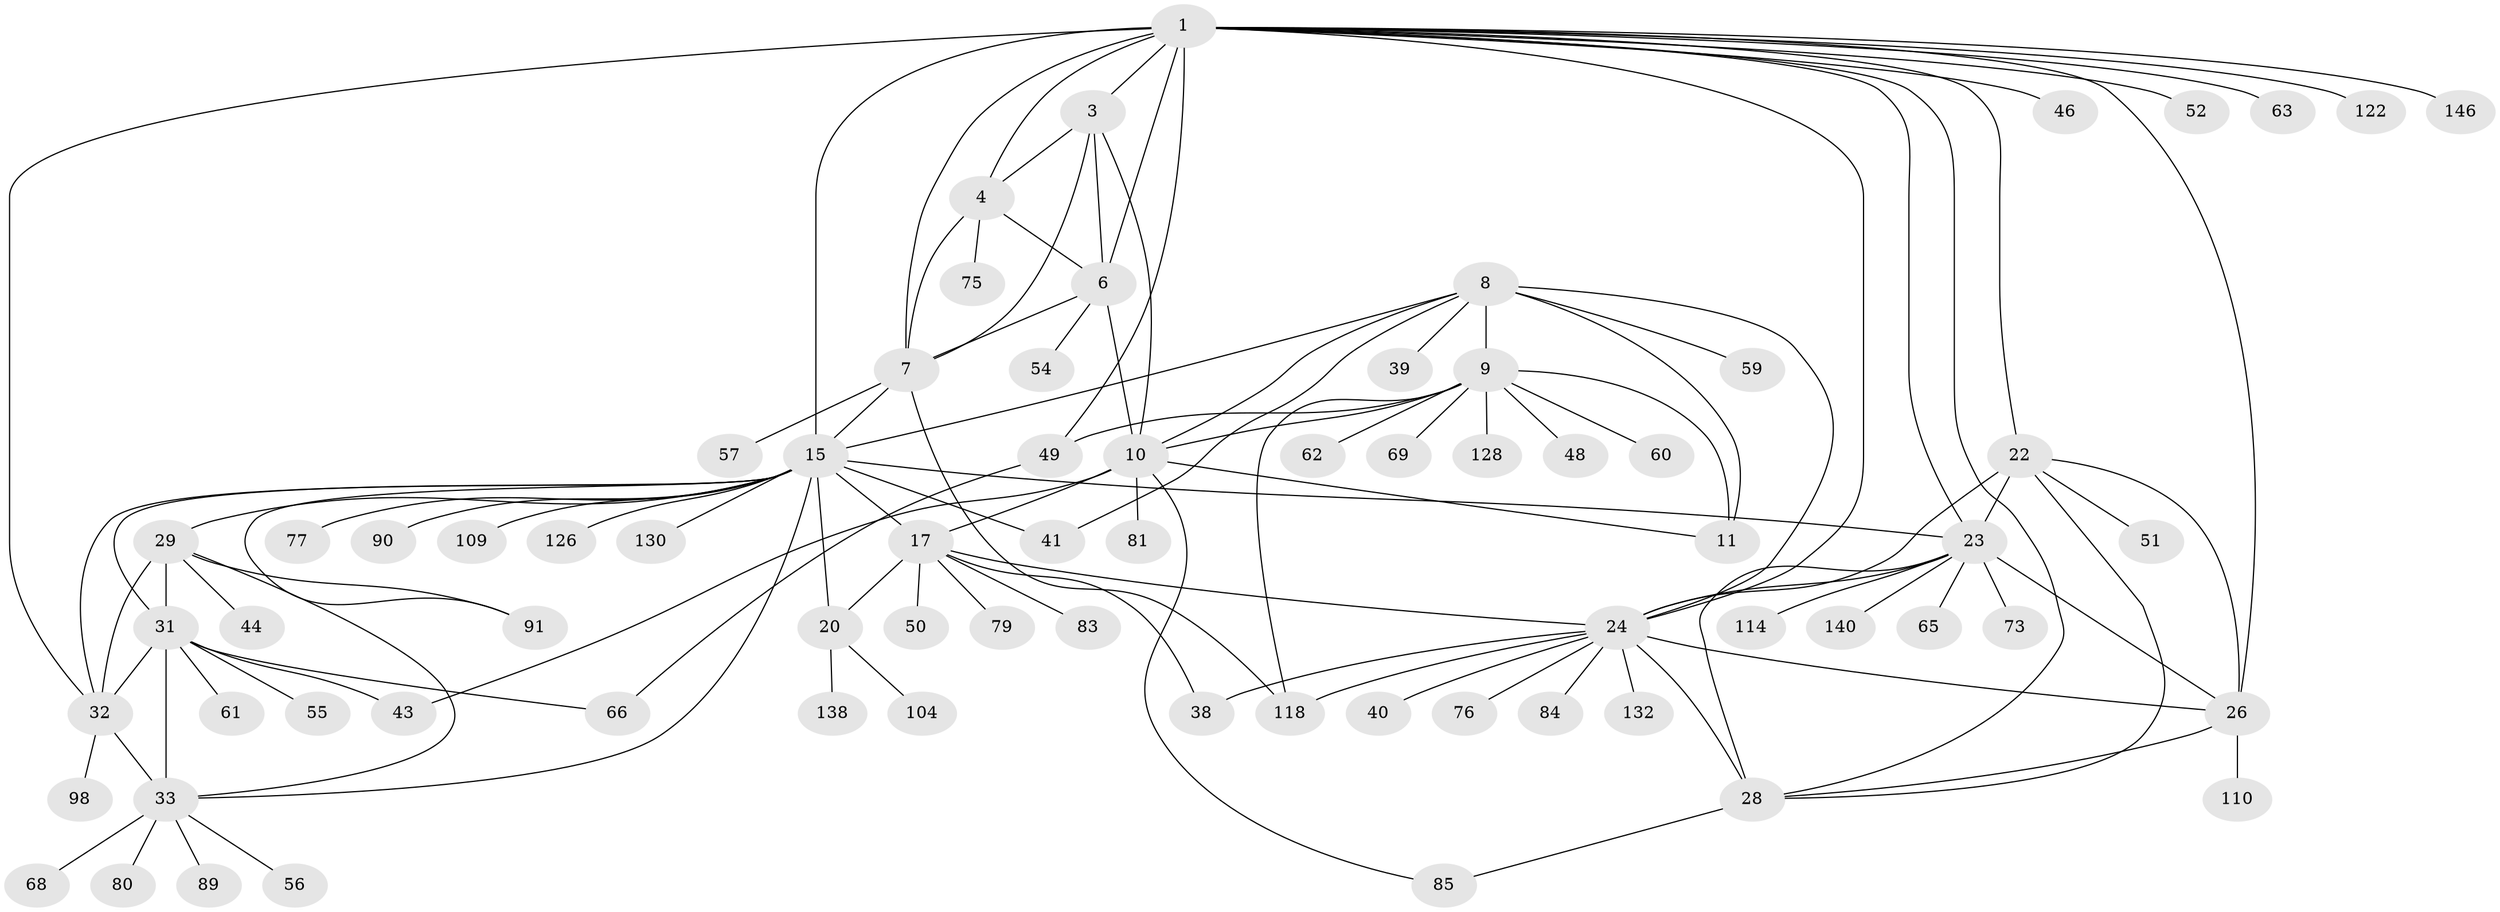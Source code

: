 // original degree distribution, {9: 0.04794520547945205, 10: 0.0410958904109589, 7: 0.0273972602739726, 11: 0.0136986301369863, 14: 0.00684931506849315, 6: 0.0136986301369863, 12: 0.0136986301369863, 13: 0.00684931506849315, 8: 0.04794520547945205, 15: 0.02054794520547945, 1: 0.5616438356164384, 2: 0.1643835616438356, 3: 0.03424657534246575}
// Generated by graph-tools (version 1.1) at 2025/16/03/09/25 04:16:00]
// undirected, 73 vertices, 115 edges
graph export_dot {
graph [start="1"]
  node [color=gray90,style=filled];
  1 [super="+2+25"];
  3;
  4 [super="+97+103+107+117+5"];
  6 [super="+67+141+82"];
  7;
  8 [super="+12+58"];
  9 [super="+14+42"];
  10 [super="+70+123+13+36"];
  11;
  15 [super="+30+16+127"];
  17 [super="+143+144+106+101+134+19+18+21"];
  20;
  22 [super="+139"];
  23 [super="+27"];
  24 [super="+87+45"];
  26;
  28 [super="+78+112+133"];
  29;
  31 [super="+35+100+34"];
  32;
  33;
  38 [super="+74+94"];
  39;
  40;
  41;
  43;
  44;
  46;
  48;
  49;
  50 [super="+96"];
  51;
  52 [super="+72"];
  54;
  55;
  56;
  57;
  59;
  60;
  61;
  62;
  63 [super="+111"];
  65;
  66;
  68;
  69;
  73;
  75;
  76;
  77;
  79;
  80;
  81;
  83;
  84;
  85;
  89;
  90;
  91 [super="+121"];
  98;
  104 [super="+105"];
  109;
  110;
  114;
  118 [super="+129"];
  122;
  126;
  128 [super="+136"];
  130;
  132;
  138;
  140;
  146;
  1 -- 3 [weight=2];
  1 -- 4 [weight=4];
  1 -- 6 [weight=2];
  1 -- 7 [weight=2];
  1 -- 122;
  1 -- 146;
  1 -- 46;
  1 -- 15 [weight=2];
  1 -- 52;
  1 -- 63;
  1 -- 32;
  1 -- 49;
  1 -- 22;
  1 -- 23 [weight=2];
  1 -- 24;
  1 -- 26;
  1 -- 28;
  3 -- 4 [weight=2];
  3 -- 6;
  3 -- 7;
  3 -- 10;
  4 -- 6 [weight=2];
  4 -- 7 [weight=2];
  4 -- 75;
  6 -- 7;
  6 -- 54;
  6 -- 10;
  7 -- 57;
  7 -- 118;
  7 -- 15;
  8 -- 9 [weight=4];
  8 -- 10 [weight=4];
  8 -- 11 [weight=2];
  8 -- 24 [weight=2];
  8 -- 41;
  8 -- 39;
  8 -- 15;
  8 -- 59;
  9 -- 10 [weight=4];
  9 -- 11 [weight=2];
  9 -- 48;
  9 -- 49;
  9 -- 60;
  9 -- 62;
  9 -- 69;
  9 -- 118;
  9 -- 128;
  10 -- 11 [weight=2];
  10 -- 81;
  10 -- 43;
  10 -- 17 [weight=2];
  10 -- 85;
  15 -- 17 [weight=8];
  15 -- 20 [weight=2];
  15 -- 91;
  15 -- 32;
  15 -- 33;
  15 -- 130;
  15 -- 41;
  15 -- 77;
  15 -- 109;
  15 -- 90;
  15 -- 29;
  15 -- 31 [weight=3];
  15 -- 23;
  15 -- 126;
  17 -- 20 [weight=4];
  17 -- 79;
  17 -- 38;
  17 -- 50;
  17 -- 83;
  17 -- 24;
  20 -- 104;
  20 -- 138;
  22 -- 23 [weight=2];
  22 -- 24 [weight=2];
  22 -- 26;
  22 -- 28;
  22 -- 51;
  23 -- 24 [weight=2];
  23 -- 26 [weight=2];
  23 -- 28 [weight=2];
  23 -- 73;
  23 -- 114;
  23 -- 65;
  23 -- 140;
  24 -- 26;
  24 -- 28;
  24 -- 40;
  24 -- 76;
  24 -- 84;
  24 -- 132;
  24 -- 38;
  24 -- 118;
  26 -- 28;
  26 -- 110;
  28 -- 85;
  29 -- 31 [weight=3];
  29 -- 32;
  29 -- 33;
  29 -- 44;
  29 -- 91;
  31 -- 32 [weight=3];
  31 -- 33 [weight=3];
  31 -- 43;
  31 -- 66;
  31 -- 61;
  31 -- 55;
  32 -- 33;
  32 -- 98;
  33 -- 56;
  33 -- 68;
  33 -- 80;
  33 -- 89;
  49 -- 66;
}
